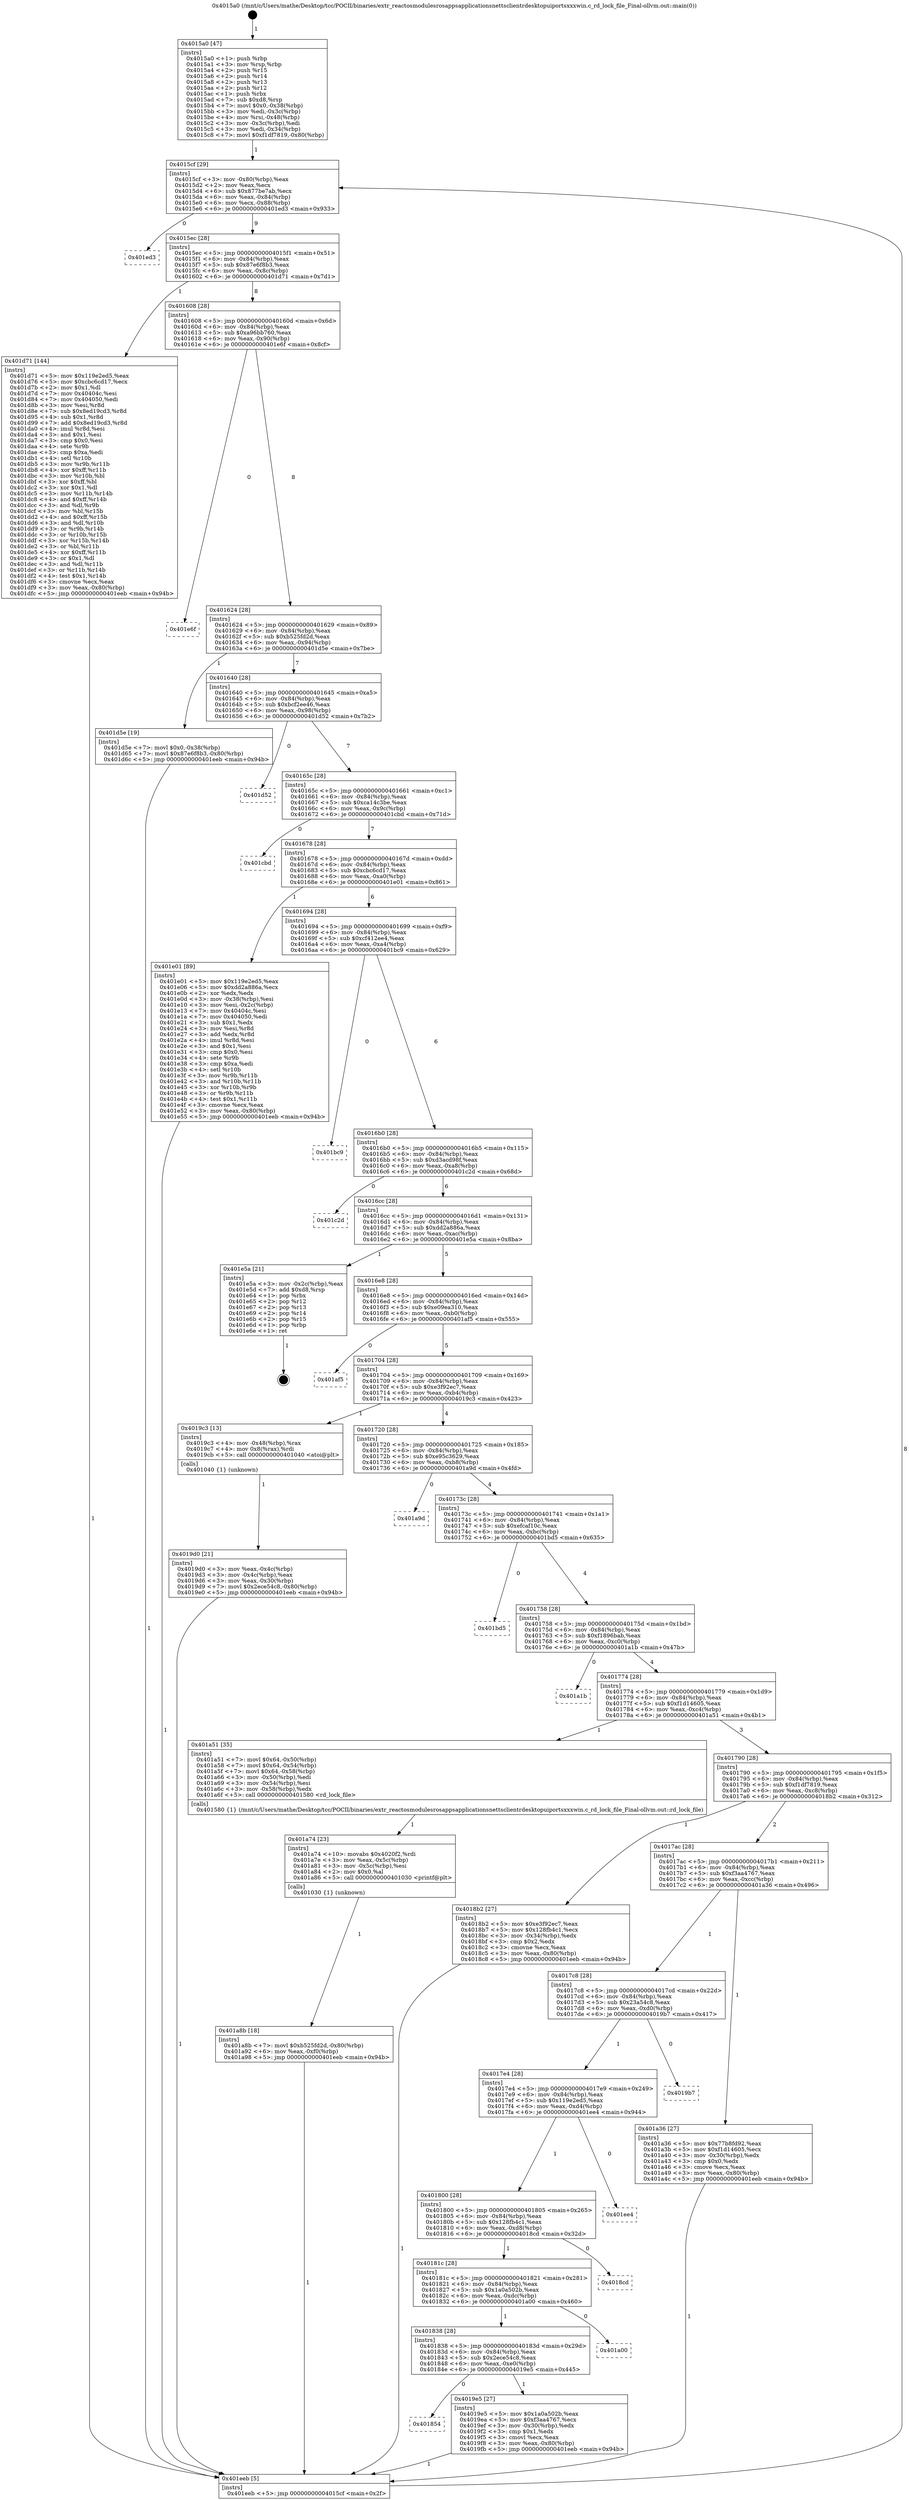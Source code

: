 digraph "0x4015a0" {
  label = "0x4015a0 (/mnt/c/Users/mathe/Desktop/tcc/POCII/binaries/extr_reactosmodulesrosappsapplicationsnettsclientrdesktopuiportsxxxwin.c_rd_lock_file_Final-ollvm.out::main(0))"
  labelloc = "t"
  node[shape=record]

  Entry [label="",width=0.3,height=0.3,shape=circle,fillcolor=black,style=filled]
  "0x4015cf" [label="{
     0x4015cf [29]\l
     | [instrs]\l
     &nbsp;&nbsp;0x4015cf \<+3\>: mov -0x80(%rbp),%eax\l
     &nbsp;&nbsp;0x4015d2 \<+2\>: mov %eax,%ecx\l
     &nbsp;&nbsp;0x4015d4 \<+6\>: sub $0x877be7ab,%ecx\l
     &nbsp;&nbsp;0x4015da \<+6\>: mov %eax,-0x84(%rbp)\l
     &nbsp;&nbsp;0x4015e0 \<+6\>: mov %ecx,-0x88(%rbp)\l
     &nbsp;&nbsp;0x4015e6 \<+6\>: je 0000000000401ed3 \<main+0x933\>\l
  }"]
  "0x401ed3" [label="{
     0x401ed3\l
  }", style=dashed]
  "0x4015ec" [label="{
     0x4015ec [28]\l
     | [instrs]\l
     &nbsp;&nbsp;0x4015ec \<+5\>: jmp 00000000004015f1 \<main+0x51\>\l
     &nbsp;&nbsp;0x4015f1 \<+6\>: mov -0x84(%rbp),%eax\l
     &nbsp;&nbsp;0x4015f7 \<+5\>: sub $0x87e6f8b3,%eax\l
     &nbsp;&nbsp;0x4015fc \<+6\>: mov %eax,-0x8c(%rbp)\l
     &nbsp;&nbsp;0x401602 \<+6\>: je 0000000000401d71 \<main+0x7d1\>\l
  }"]
  Exit [label="",width=0.3,height=0.3,shape=circle,fillcolor=black,style=filled,peripheries=2]
  "0x401d71" [label="{
     0x401d71 [144]\l
     | [instrs]\l
     &nbsp;&nbsp;0x401d71 \<+5\>: mov $0x119e2ed5,%eax\l
     &nbsp;&nbsp;0x401d76 \<+5\>: mov $0xcbc6cd17,%ecx\l
     &nbsp;&nbsp;0x401d7b \<+2\>: mov $0x1,%dl\l
     &nbsp;&nbsp;0x401d7d \<+7\>: mov 0x40404c,%esi\l
     &nbsp;&nbsp;0x401d84 \<+7\>: mov 0x404050,%edi\l
     &nbsp;&nbsp;0x401d8b \<+3\>: mov %esi,%r8d\l
     &nbsp;&nbsp;0x401d8e \<+7\>: sub $0x8ed19cd3,%r8d\l
     &nbsp;&nbsp;0x401d95 \<+4\>: sub $0x1,%r8d\l
     &nbsp;&nbsp;0x401d99 \<+7\>: add $0x8ed19cd3,%r8d\l
     &nbsp;&nbsp;0x401da0 \<+4\>: imul %r8d,%esi\l
     &nbsp;&nbsp;0x401da4 \<+3\>: and $0x1,%esi\l
     &nbsp;&nbsp;0x401da7 \<+3\>: cmp $0x0,%esi\l
     &nbsp;&nbsp;0x401daa \<+4\>: sete %r9b\l
     &nbsp;&nbsp;0x401dae \<+3\>: cmp $0xa,%edi\l
     &nbsp;&nbsp;0x401db1 \<+4\>: setl %r10b\l
     &nbsp;&nbsp;0x401db5 \<+3\>: mov %r9b,%r11b\l
     &nbsp;&nbsp;0x401db8 \<+4\>: xor $0xff,%r11b\l
     &nbsp;&nbsp;0x401dbc \<+3\>: mov %r10b,%bl\l
     &nbsp;&nbsp;0x401dbf \<+3\>: xor $0xff,%bl\l
     &nbsp;&nbsp;0x401dc2 \<+3\>: xor $0x1,%dl\l
     &nbsp;&nbsp;0x401dc5 \<+3\>: mov %r11b,%r14b\l
     &nbsp;&nbsp;0x401dc8 \<+4\>: and $0xff,%r14b\l
     &nbsp;&nbsp;0x401dcc \<+3\>: and %dl,%r9b\l
     &nbsp;&nbsp;0x401dcf \<+3\>: mov %bl,%r15b\l
     &nbsp;&nbsp;0x401dd2 \<+4\>: and $0xff,%r15b\l
     &nbsp;&nbsp;0x401dd6 \<+3\>: and %dl,%r10b\l
     &nbsp;&nbsp;0x401dd9 \<+3\>: or %r9b,%r14b\l
     &nbsp;&nbsp;0x401ddc \<+3\>: or %r10b,%r15b\l
     &nbsp;&nbsp;0x401ddf \<+3\>: xor %r15b,%r14b\l
     &nbsp;&nbsp;0x401de2 \<+3\>: or %bl,%r11b\l
     &nbsp;&nbsp;0x401de5 \<+4\>: xor $0xff,%r11b\l
     &nbsp;&nbsp;0x401de9 \<+3\>: or $0x1,%dl\l
     &nbsp;&nbsp;0x401dec \<+3\>: and %dl,%r11b\l
     &nbsp;&nbsp;0x401def \<+3\>: or %r11b,%r14b\l
     &nbsp;&nbsp;0x401df2 \<+4\>: test $0x1,%r14b\l
     &nbsp;&nbsp;0x401df6 \<+3\>: cmovne %ecx,%eax\l
     &nbsp;&nbsp;0x401df9 \<+3\>: mov %eax,-0x80(%rbp)\l
     &nbsp;&nbsp;0x401dfc \<+5\>: jmp 0000000000401eeb \<main+0x94b\>\l
  }"]
  "0x401608" [label="{
     0x401608 [28]\l
     | [instrs]\l
     &nbsp;&nbsp;0x401608 \<+5\>: jmp 000000000040160d \<main+0x6d\>\l
     &nbsp;&nbsp;0x40160d \<+6\>: mov -0x84(%rbp),%eax\l
     &nbsp;&nbsp;0x401613 \<+5\>: sub $0xa96bb760,%eax\l
     &nbsp;&nbsp;0x401618 \<+6\>: mov %eax,-0x90(%rbp)\l
     &nbsp;&nbsp;0x40161e \<+6\>: je 0000000000401e6f \<main+0x8cf\>\l
  }"]
  "0x401a8b" [label="{
     0x401a8b [18]\l
     | [instrs]\l
     &nbsp;&nbsp;0x401a8b \<+7\>: movl $0xb525fd2d,-0x80(%rbp)\l
     &nbsp;&nbsp;0x401a92 \<+6\>: mov %eax,-0xf0(%rbp)\l
     &nbsp;&nbsp;0x401a98 \<+5\>: jmp 0000000000401eeb \<main+0x94b\>\l
  }"]
  "0x401e6f" [label="{
     0x401e6f\l
  }", style=dashed]
  "0x401624" [label="{
     0x401624 [28]\l
     | [instrs]\l
     &nbsp;&nbsp;0x401624 \<+5\>: jmp 0000000000401629 \<main+0x89\>\l
     &nbsp;&nbsp;0x401629 \<+6\>: mov -0x84(%rbp),%eax\l
     &nbsp;&nbsp;0x40162f \<+5\>: sub $0xb525fd2d,%eax\l
     &nbsp;&nbsp;0x401634 \<+6\>: mov %eax,-0x94(%rbp)\l
     &nbsp;&nbsp;0x40163a \<+6\>: je 0000000000401d5e \<main+0x7be\>\l
  }"]
  "0x401a74" [label="{
     0x401a74 [23]\l
     | [instrs]\l
     &nbsp;&nbsp;0x401a74 \<+10\>: movabs $0x4020f2,%rdi\l
     &nbsp;&nbsp;0x401a7e \<+3\>: mov %eax,-0x5c(%rbp)\l
     &nbsp;&nbsp;0x401a81 \<+3\>: mov -0x5c(%rbp),%esi\l
     &nbsp;&nbsp;0x401a84 \<+2\>: mov $0x0,%al\l
     &nbsp;&nbsp;0x401a86 \<+5\>: call 0000000000401030 \<printf@plt\>\l
     | [calls]\l
     &nbsp;&nbsp;0x401030 \{1\} (unknown)\l
  }"]
  "0x401d5e" [label="{
     0x401d5e [19]\l
     | [instrs]\l
     &nbsp;&nbsp;0x401d5e \<+7\>: movl $0x0,-0x38(%rbp)\l
     &nbsp;&nbsp;0x401d65 \<+7\>: movl $0x87e6f8b3,-0x80(%rbp)\l
     &nbsp;&nbsp;0x401d6c \<+5\>: jmp 0000000000401eeb \<main+0x94b\>\l
  }"]
  "0x401640" [label="{
     0x401640 [28]\l
     | [instrs]\l
     &nbsp;&nbsp;0x401640 \<+5\>: jmp 0000000000401645 \<main+0xa5\>\l
     &nbsp;&nbsp;0x401645 \<+6\>: mov -0x84(%rbp),%eax\l
     &nbsp;&nbsp;0x40164b \<+5\>: sub $0xbcf2ee46,%eax\l
     &nbsp;&nbsp;0x401650 \<+6\>: mov %eax,-0x98(%rbp)\l
     &nbsp;&nbsp;0x401656 \<+6\>: je 0000000000401d52 \<main+0x7b2\>\l
  }"]
  "0x401854" [label="{
     0x401854\l
  }", style=dashed]
  "0x401d52" [label="{
     0x401d52\l
  }", style=dashed]
  "0x40165c" [label="{
     0x40165c [28]\l
     | [instrs]\l
     &nbsp;&nbsp;0x40165c \<+5\>: jmp 0000000000401661 \<main+0xc1\>\l
     &nbsp;&nbsp;0x401661 \<+6\>: mov -0x84(%rbp),%eax\l
     &nbsp;&nbsp;0x401667 \<+5\>: sub $0xca14c3be,%eax\l
     &nbsp;&nbsp;0x40166c \<+6\>: mov %eax,-0x9c(%rbp)\l
     &nbsp;&nbsp;0x401672 \<+6\>: je 0000000000401cbd \<main+0x71d\>\l
  }"]
  "0x4019e5" [label="{
     0x4019e5 [27]\l
     | [instrs]\l
     &nbsp;&nbsp;0x4019e5 \<+5\>: mov $0x1a0a502b,%eax\l
     &nbsp;&nbsp;0x4019ea \<+5\>: mov $0xf3aa4767,%ecx\l
     &nbsp;&nbsp;0x4019ef \<+3\>: mov -0x30(%rbp),%edx\l
     &nbsp;&nbsp;0x4019f2 \<+3\>: cmp $0x1,%edx\l
     &nbsp;&nbsp;0x4019f5 \<+3\>: cmovl %ecx,%eax\l
     &nbsp;&nbsp;0x4019f8 \<+3\>: mov %eax,-0x80(%rbp)\l
     &nbsp;&nbsp;0x4019fb \<+5\>: jmp 0000000000401eeb \<main+0x94b\>\l
  }"]
  "0x401cbd" [label="{
     0x401cbd\l
  }", style=dashed]
  "0x401678" [label="{
     0x401678 [28]\l
     | [instrs]\l
     &nbsp;&nbsp;0x401678 \<+5\>: jmp 000000000040167d \<main+0xdd\>\l
     &nbsp;&nbsp;0x40167d \<+6\>: mov -0x84(%rbp),%eax\l
     &nbsp;&nbsp;0x401683 \<+5\>: sub $0xcbc6cd17,%eax\l
     &nbsp;&nbsp;0x401688 \<+6\>: mov %eax,-0xa0(%rbp)\l
     &nbsp;&nbsp;0x40168e \<+6\>: je 0000000000401e01 \<main+0x861\>\l
  }"]
  "0x401838" [label="{
     0x401838 [28]\l
     | [instrs]\l
     &nbsp;&nbsp;0x401838 \<+5\>: jmp 000000000040183d \<main+0x29d\>\l
     &nbsp;&nbsp;0x40183d \<+6\>: mov -0x84(%rbp),%eax\l
     &nbsp;&nbsp;0x401843 \<+5\>: sub $0x2ece54c8,%eax\l
     &nbsp;&nbsp;0x401848 \<+6\>: mov %eax,-0xe0(%rbp)\l
     &nbsp;&nbsp;0x40184e \<+6\>: je 00000000004019e5 \<main+0x445\>\l
  }"]
  "0x401e01" [label="{
     0x401e01 [89]\l
     | [instrs]\l
     &nbsp;&nbsp;0x401e01 \<+5\>: mov $0x119e2ed5,%eax\l
     &nbsp;&nbsp;0x401e06 \<+5\>: mov $0xdd2a886a,%ecx\l
     &nbsp;&nbsp;0x401e0b \<+2\>: xor %edx,%edx\l
     &nbsp;&nbsp;0x401e0d \<+3\>: mov -0x38(%rbp),%esi\l
     &nbsp;&nbsp;0x401e10 \<+3\>: mov %esi,-0x2c(%rbp)\l
     &nbsp;&nbsp;0x401e13 \<+7\>: mov 0x40404c,%esi\l
     &nbsp;&nbsp;0x401e1a \<+7\>: mov 0x404050,%edi\l
     &nbsp;&nbsp;0x401e21 \<+3\>: sub $0x1,%edx\l
     &nbsp;&nbsp;0x401e24 \<+3\>: mov %esi,%r8d\l
     &nbsp;&nbsp;0x401e27 \<+3\>: add %edx,%r8d\l
     &nbsp;&nbsp;0x401e2a \<+4\>: imul %r8d,%esi\l
     &nbsp;&nbsp;0x401e2e \<+3\>: and $0x1,%esi\l
     &nbsp;&nbsp;0x401e31 \<+3\>: cmp $0x0,%esi\l
     &nbsp;&nbsp;0x401e34 \<+4\>: sete %r9b\l
     &nbsp;&nbsp;0x401e38 \<+3\>: cmp $0xa,%edi\l
     &nbsp;&nbsp;0x401e3b \<+4\>: setl %r10b\l
     &nbsp;&nbsp;0x401e3f \<+3\>: mov %r9b,%r11b\l
     &nbsp;&nbsp;0x401e42 \<+3\>: and %r10b,%r11b\l
     &nbsp;&nbsp;0x401e45 \<+3\>: xor %r10b,%r9b\l
     &nbsp;&nbsp;0x401e48 \<+3\>: or %r9b,%r11b\l
     &nbsp;&nbsp;0x401e4b \<+4\>: test $0x1,%r11b\l
     &nbsp;&nbsp;0x401e4f \<+3\>: cmovne %ecx,%eax\l
     &nbsp;&nbsp;0x401e52 \<+3\>: mov %eax,-0x80(%rbp)\l
     &nbsp;&nbsp;0x401e55 \<+5\>: jmp 0000000000401eeb \<main+0x94b\>\l
  }"]
  "0x401694" [label="{
     0x401694 [28]\l
     | [instrs]\l
     &nbsp;&nbsp;0x401694 \<+5\>: jmp 0000000000401699 \<main+0xf9\>\l
     &nbsp;&nbsp;0x401699 \<+6\>: mov -0x84(%rbp),%eax\l
     &nbsp;&nbsp;0x40169f \<+5\>: sub $0xcf412ee4,%eax\l
     &nbsp;&nbsp;0x4016a4 \<+6\>: mov %eax,-0xa4(%rbp)\l
     &nbsp;&nbsp;0x4016aa \<+6\>: je 0000000000401bc9 \<main+0x629\>\l
  }"]
  "0x401a00" [label="{
     0x401a00\l
  }", style=dashed]
  "0x401bc9" [label="{
     0x401bc9\l
  }", style=dashed]
  "0x4016b0" [label="{
     0x4016b0 [28]\l
     | [instrs]\l
     &nbsp;&nbsp;0x4016b0 \<+5\>: jmp 00000000004016b5 \<main+0x115\>\l
     &nbsp;&nbsp;0x4016b5 \<+6\>: mov -0x84(%rbp),%eax\l
     &nbsp;&nbsp;0x4016bb \<+5\>: sub $0xd3acd98f,%eax\l
     &nbsp;&nbsp;0x4016c0 \<+6\>: mov %eax,-0xa8(%rbp)\l
     &nbsp;&nbsp;0x4016c6 \<+6\>: je 0000000000401c2d \<main+0x68d\>\l
  }"]
  "0x40181c" [label="{
     0x40181c [28]\l
     | [instrs]\l
     &nbsp;&nbsp;0x40181c \<+5\>: jmp 0000000000401821 \<main+0x281\>\l
     &nbsp;&nbsp;0x401821 \<+6\>: mov -0x84(%rbp),%eax\l
     &nbsp;&nbsp;0x401827 \<+5\>: sub $0x1a0a502b,%eax\l
     &nbsp;&nbsp;0x40182c \<+6\>: mov %eax,-0xdc(%rbp)\l
     &nbsp;&nbsp;0x401832 \<+6\>: je 0000000000401a00 \<main+0x460\>\l
  }"]
  "0x401c2d" [label="{
     0x401c2d\l
  }", style=dashed]
  "0x4016cc" [label="{
     0x4016cc [28]\l
     | [instrs]\l
     &nbsp;&nbsp;0x4016cc \<+5\>: jmp 00000000004016d1 \<main+0x131\>\l
     &nbsp;&nbsp;0x4016d1 \<+6\>: mov -0x84(%rbp),%eax\l
     &nbsp;&nbsp;0x4016d7 \<+5\>: sub $0xdd2a886a,%eax\l
     &nbsp;&nbsp;0x4016dc \<+6\>: mov %eax,-0xac(%rbp)\l
     &nbsp;&nbsp;0x4016e2 \<+6\>: je 0000000000401e5a \<main+0x8ba\>\l
  }"]
  "0x4018cd" [label="{
     0x4018cd\l
  }", style=dashed]
  "0x401e5a" [label="{
     0x401e5a [21]\l
     | [instrs]\l
     &nbsp;&nbsp;0x401e5a \<+3\>: mov -0x2c(%rbp),%eax\l
     &nbsp;&nbsp;0x401e5d \<+7\>: add $0xd8,%rsp\l
     &nbsp;&nbsp;0x401e64 \<+1\>: pop %rbx\l
     &nbsp;&nbsp;0x401e65 \<+2\>: pop %r12\l
     &nbsp;&nbsp;0x401e67 \<+2\>: pop %r13\l
     &nbsp;&nbsp;0x401e69 \<+2\>: pop %r14\l
     &nbsp;&nbsp;0x401e6b \<+2\>: pop %r15\l
     &nbsp;&nbsp;0x401e6d \<+1\>: pop %rbp\l
     &nbsp;&nbsp;0x401e6e \<+1\>: ret\l
  }"]
  "0x4016e8" [label="{
     0x4016e8 [28]\l
     | [instrs]\l
     &nbsp;&nbsp;0x4016e8 \<+5\>: jmp 00000000004016ed \<main+0x14d\>\l
     &nbsp;&nbsp;0x4016ed \<+6\>: mov -0x84(%rbp),%eax\l
     &nbsp;&nbsp;0x4016f3 \<+5\>: sub $0xe09ea310,%eax\l
     &nbsp;&nbsp;0x4016f8 \<+6\>: mov %eax,-0xb0(%rbp)\l
     &nbsp;&nbsp;0x4016fe \<+6\>: je 0000000000401af5 \<main+0x555\>\l
  }"]
  "0x401800" [label="{
     0x401800 [28]\l
     | [instrs]\l
     &nbsp;&nbsp;0x401800 \<+5\>: jmp 0000000000401805 \<main+0x265\>\l
     &nbsp;&nbsp;0x401805 \<+6\>: mov -0x84(%rbp),%eax\l
     &nbsp;&nbsp;0x40180b \<+5\>: sub $0x128fb4c1,%eax\l
     &nbsp;&nbsp;0x401810 \<+6\>: mov %eax,-0xd8(%rbp)\l
     &nbsp;&nbsp;0x401816 \<+6\>: je 00000000004018cd \<main+0x32d\>\l
  }"]
  "0x401af5" [label="{
     0x401af5\l
  }", style=dashed]
  "0x401704" [label="{
     0x401704 [28]\l
     | [instrs]\l
     &nbsp;&nbsp;0x401704 \<+5\>: jmp 0000000000401709 \<main+0x169\>\l
     &nbsp;&nbsp;0x401709 \<+6\>: mov -0x84(%rbp),%eax\l
     &nbsp;&nbsp;0x40170f \<+5\>: sub $0xe3f92ec7,%eax\l
     &nbsp;&nbsp;0x401714 \<+6\>: mov %eax,-0xb4(%rbp)\l
     &nbsp;&nbsp;0x40171a \<+6\>: je 00000000004019c3 \<main+0x423\>\l
  }"]
  "0x401ee4" [label="{
     0x401ee4\l
  }", style=dashed]
  "0x4019c3" [label="{
     0x4019c3 [13]\l
     | [instrs]\l
     &nbsp;&nbsp;0x4019c3 \<+4\>: mov -0x48(%rbp),%rax\l
     &nbsp;&nbsp;0x4019c7 \<+4\>: mov 0x8(%rax),%rdi\l
     &nbsp;&nbsp;0x4019cb \<+5\>: call 0000000000401040 \<atoi@plt\>\l
     | [calls]\l
     &nbsp;&nbsp;0x401040 \{1\} (unknown)\l
  }"]
  "0x401720" [label="{
     0x401720 [28]\l
     | [instrs]\l
     &nbsp;&nbsp;0x401720 \<+5\>: jmp 0000000000401725 \<main+0x185\>\l
     &nbsp;&nbsp;0x401725 \<+6\>: mov -0x84(%rbp),%eax\l
     &nbsp;&nbsp;0x40172b \<+5\>: sub $0xe95c3629,%eax\l
     &nbsp;&nbsp;0x401730 \<+6\>: mov %eax,-0xb8(%rbp)\l
     &nbsp;&nbsp;0x401736 \<+6\>: je 0000000000401a9d \<main+0x4fd\>\l
  }"]
  "0x4017e4" [label="{
     0x4017e4 [28]\l
     | [instrs]\l
     &nbsp;&nbsp;0x4017e4 \<+5\>: jmp 00000000004017e9 \<main+0x249\>\l
     &nbsp;&nbsp;0x4017e9 \<+6\>: mov -0x84(%rbp),%eax\l
     &nbsp;&nbsp;0x4017ef \<+5\>: sub $0x119e2ed5,%eax\l
     &nbsp;&nbsp;0x4017f4 \<+6\>: mov %eax,-0xd4(%rbp)\l
     &nbsp;&nbsp;0x4017fa \<+6\>: je 0000000000401ee4 \<main+0x944\>\l
  }"]
  "0x401a9d" [label="{
     0x401a9d\l
  }", style=dashed]
  "0x40173c" [label="{
     0x40173c [28]\l
     | [instrs]\l
     &nbsp;&nbsp;0x40173c \<+5\>: jmp 0000000000401741 \<main+0x1a1\>\l
     &nbsp;&nbsp;0x401741 \<+6\>: mov -0x84(%rbp),%eax\l
     &nbsp;&nbsp;0x401747 \<+5\>: sub $0xefcaf10c,%eax\l
     &nbsp;&nbsp;0x40174c \<+6\>: mov %eax,-0xbc(%rbp)\l
     &nbsp;&nbsp;0x401752 \<+6\>: je 0000000000401bd5 \<main+0x635\>\l
  }"]
  "0x4019b7" [label="{
     0x4019b7\l
  }", style=dashed]
  "0x401bd5" [label="{
     0x401bd5\l
  }", style=dashed]
  "0x401758" [label="{
     0x401758 [28]\l
     | [instrs]\l
     &nbsp;&nbsp;0x401758 \<+5\>: jmp 000000000040175d \<main+0x1bd\>\l
     &nbsp;&nbsp;0x40175d \<+6\>: mov -0x84(%rbp),%eax\l
     &nbsp;&nbsp;0x401763 \<+5\>: sub $0xf1896bab,%eax\l
     &nbsp;&nbsp;0x401768 \<+6\>: mov %eax,-0xc0(%rbp)\l
     &nbsp;&nbsp;0x40176e \<+6\>: je 0000000000401a1b \<main+0x47b\>\l
  }"]
  "0x4017c8" [label="{
     0x4017c8 [28]\l
     | [instrs]\l
     &nbsp;&nbsp;0x4017c8 \<+5\>: jmp 00000000004017cd \<main+0x22d\>\l
     &nbsp;&nbsp;0x4017cd \<+6\>: mov -0x84(%rbp),%eax\l
     &nbsp;&nbsp;0x4017d3 \<+5\>: sub $0x23a54c8,%eax\l
     &nbsp;&nbsp;0x4017d8 \<+6\>: mov %eax,-0xd0(%rbp)\l
     &nbsp;&nbsp;0x4017de \<+6\>: je 00000000004019b7 \<main+0x417\>\l
  }"]
  "0x401a1b" [label="{
     0x401a1b\l
  }", style=dashed]
  "0x401774" [label="{
     0x401774 [28]\l
     | [instrs]\l
     &nbsp;&nbsp;0x401774 \<+5\>: jmp 0000000000401779 \<main+0x1d9\>\l
     &nbsp;&nbsp;0x401779 \<+6\>: mov -0x84(%rbp),%eax\l
     &nbsp;&nbsp;0x40177f \<+5\>: sub $0xf1d14605,%eax\l
     &nbsp;&nbsp;0x401784 \<+6\>: mov %eax,-0xc4(%rbp)\l
     &nbsp;&nbsp;0x40178a \<+6\>: je 0000000000401a51 \<main+0x4b1\>\l
  }"]
  "0x401a36" [label="{
     0x401a36 [27]\l
     | [instrs]\l
     &nbsp;&nbsp;0x401a36 \<+5\>: mov $0x77b8fd92,%eax\l
     &nbsp;&nbsp;0x401a3b \<+5\>: mov $0xf1d14605,%ecx\l
     &nbsp;&nbsp;0x401a40 \<+3\>: mov -0x30(%rbp),%edx\l
     &nbsp;&nbsp;0x401a43 \<+3\>: cmp $0x0,%edx\l
     &nbsp;&nbsp;0x401a46 \<+3\>: cmove %ecx,%eax\l
     &nbsp;&nbsp;0x401a49 \<+3\>: mov %eax,-0x80(%rbp)\l
     &nbsp;&nbsp;0x401a4c \<+5\>: jmp 0000000000401eeb \<main+0x94b\>\l
  }"]
  "0x401a51" [label="{
     0x401a51 [35]\l
     | [instrs]\l
     &nbsp;&nbsp;0x401a51 \<+7\>: movl $0x64,-0x50(%rbp)\l
     &nbsp;&nbsp;0x401a58 \<+7\>: movl $0x64,-0x54(%rbp)\l
     &nbsp;&nbsp;0x401a5f \<+7\>: movl $0x64,-0x58(%rbp)\l
     &nbsp;&nbsp;0x401a66 \<+3\>: mov -0x50(%rbp),%edi\l
     &nbsp;&nbsp;0x401a69 \<+3\>: mov -0x54(%rbp),%esi\l
     &nbsp;&nbsp;0x401a6c \<+3\>: mov -0x58(%rbp),%edx\l
     &nbsp;&nbsp;0x401a6f \<+5\>: call 0000000000401580 \<rd_lock_file\>\l
     | [calls]\l
     &nbsp;&nbsp;0x401580 \{1\} (/mnt/c/Users/mathe/Desktop/tcc/POCII/binaries/extr_reactosmodulesrosappsapplicationsnettsclientrdesktopuiportsxxxwin.c_rd_lock_file_Final-ollvm.out::rd_lock_file)\l
  }"]
  "0x401790" [label="{
     0x401790 [28]\l
     | [instrs]\l
     &nbsp;&nbsp;0x401790 \<+5\>: jmp 0000000000401795 \<main+0x1f5\>\l
     &nbsp;&nbsp;0x401795 \<+6\>: mov -0x84(%rbp),%eax\l
     &nbsp;&nbsp;0x40179b \<+5\>: sub $0xf1df7819,%eax\l
     &nbsp;&nbsp;0x4017a0 \<+6\>: mov %eax,-0xc8(%rbp)\l
     &nbsp;&nbsp;0x4017a6 \<+6\>: je 00000000004018b2 \<main+0x312\>\l
  }"]
  "0x4019d0" [label="{
     0x4019d0 [21]\l
     | [instrs]\l
     &nbsp;&nbsp;0x4019d0 \<+3\>: mov %eax,-0x4c(%rbp)\l
     &nbsp;&nbsp;0x4019d3 \<+3\>: mov -0x4c(%rbp),%eax\l
     &nbsp;&nbsp;0x4019d6 \<+3\>: mov %eax,-0x30(%rbp)\l
     &nbsp;&nbsp;0x4019d9 \<+7\>: movl $0x2ece54c8,-0x80(%rbp)\l
     &nbsp;&nbsp;0x4019e0 \<+5\>: jmp 0000000000401eeb \<main+0x94b\>\l
  }"]
  "0x4018b2" [label="{
     0x4018b2 [27]\l
     | [instrs]\l
     &nbsp;&nbsp;0x4018b2 \<+5\>: mov $0xe3f92ec7,%eax\l
     &nbsp;&nbsp;0x4018b7 \<+5\>: mov $0x128fb4c1,%ecx\l
     &nbsp;&nbsp;0x4018bc \<+3\>: mov -0x34(%rbp),%edx\l
     &nbsp;&nbsp;0x4018bf \<+3\>: cmp $0x2,%edx\l
     &nbsp;&nbsp;0x4018c2 \<+3\>: cmovne %ecx,%eax\l
     &nbsp;&nbsp;0x4018c5 \<+3\>: mov %eax,-0x80(%rbp)\l
     &nbsp;&nbsp;0x4018c8 \<+5\>: jmp 0000000000401eeb \<main+0x94b\>\l
  }"]
  "0x4017ac" [label="{
     0x4017ac [28]\l
     | [instrs]\l
     &nbsp;&nbsp;0x4017ac \<+5\>: jmp 00000000004017b1 \<main+0x211\>\l
     &nbsp;&nbsp;0x4017b1 \<+6\>: mov -0x84(%rbp),%eax\l
     &nbsp;&nbsp;0x4017b7 \<+5\>: sub $0xf3aa4767,%eax\l
     &nbsp;&nbsp;0x4017bc \<+6\>: mov %eax,-0xcc(%rbp)\l
     &nbsp;&nbsp;0x4017c2 \<+6\>: je 0000000000401a36 \<main+0x496\>\l
  }"]
  "0x401eeb" [label="{
     0x401eeb [5]\l
     | [instrs]\l
     &nbsp;&nbsp;0x401eeb \<+5\>: jmp 00000000004015cf \<main+0x2f\>\l
  }"]
  "0x4015a0" [label="{
     0x4015a0 [47]\l
     | [instrs]\l
     &nbsp;&nbsp;0x4015a0 \<+1\>: push %rbp\l
     &nbsp;&nbsp;0x4015a1 \<+3\>: mov %rsp,%rbp\l
     &nbsp;&nbsp;0x4015a4 \<+2\>: push %r15\l
     &nbsp;&nbsp;0x4015a6 \<+2\>: push %r14\l
     &nbsp;&nbsp;0x4015a8 \<+2\>: push %r13\l
     &nbsp;&nbsp;0x4015aa \<+2\>: push %r12\l
     &nbsp;&nbsp;0x4015ac \<+1\>: push %rbx\l
     &nbsp;&nbsp;0x4015ad \<+7\>: sub $0xd8,%rsp\l
     &nbsp;&nbsp;0x4015b4 \<+7\>: movl $0x0,-0x38(%rbp)\l
     &nbsp;&nbsp;0x4015bb \<+3\>: mov %edi,-0x3c(%rbp)\l
     &nbsp;&nbsp;0x4015be \<+4\>: mov %rsi,-0x48(%rbp)\l
     &nbsp;&nbsp;0x4015c2 \<+3\>: mov -0x3c(%rbp),%edi\l
     &nbsp;&nbsp;0x4015c5 \<+3\>: mov %edi,-0x34(%rbp)\l
     &nbsp;&nbsp;0x4015c8 \<+7\>: movl $0xf1df7819,-0x80(%rbp)\l
  }"]
  Entry -> "0x4015a0" [label=" 1"]
  "0x4015cf" -> "0x401ed3" [label=" 0"]
  "0x4015cf" -> "0x4015ec" [label=" 9"]
  "0x401e5a" -> Exit [label=" 1"]
  "0x4015ec" -> "0x401d71" [label=" 1"]
  "0x4015ec" -> "0x401608" [label=" 8"]
  "0x401e01" -> "0x401eeb" [label=" 1"]
  "0x401608" -> "0x401e6f" [label=" 0"]
  "0x401608" -> "0x401624" [label=" 8"]
  "0x401d71" -> "0x401eeb" [label=" 1"]
  "0x401624" -> "0x401d5e" [label=" 1"]
  "0x401624" -> "0x401640" [label=" 7"]
  "0x401d5e" -> "0x401eeb" [label=" 1"]
  "0x401640" -> "0x401d52" [label=" 0"]
  "0x401640" -> "0x40165c" [label=" 7"]
  "0x401a8b" -> "0x401eeb" [label=" 1"]
  "0x40165c" -> "0x401cbd" [label=" 0"]
  "0x40165c" -> "0x401678" [label=" 7"]
  "0x401a74" -> "0x401a8b" [label=" 1"]
  "0x401678" -> "0x401e01" [label=" 1"]
  "0x401678" -> "0x401694" [label=" 6"]
  "0x401a36" -> "0x401eeb" [label=" 1"]
  "0x401694" -> "0x401bc9" [label=" 0"]
  "0x401694" -> "0x4016b0" [label=" 6"]
  "0x4019e5" -> "0x401eeb" [label=" 1"]
  "0x4016b0" -> "0x401c2d" [label=" 0"]
  "0x4016b0" -> "0x4016cc" [label=" 6"]
  "0x401838" -> "0x4019e5" [label=" 1"]
  "0x4016cc" -> "0x401e5a" [label=" 1"]
  "0x4016cc" -> "0x4016e8" [label=" 5"]
  "0x401a51" -> "0x401a74" [label=" 1"]
  "0x4016e8" -> "0x401af5" [label=" 0"]
  "0x4016e8" -> "0x401704" [label=" 5"]
  "0x40181c" -> "0x401a00" [label=" 0"]
  "0x401704" -> "0x4019c3" [label=" 1"]
  "0x401704" -> "0x401720" [label=" 4"]
  "0x401838" -> "0x401854" [label=" 0"]
  "0x401720" -> "0x401a9d" [label=" 0"]
  "0x401720" -> "0x40173c" [label=" 4"]
  "0x401800" -> "0x4018cd" [label=" 0"]
  "0x40173c" -> "0x401bd5" [label=" 0"]
  "0x40173c" -> "0x401758" [label=" 4"]
  "0x40181c" -> "0x401838" [label=" 1"]
  "0x401758" -> "0x401a1b" [label=" 0"]
  "0x401758" -> "0x401774" [label=" 4"]
  "0x4017e4" -> "0x401ee4" [label=" 0"]
  "0x401774" -> "0x401a51" [label=" 1"]
  "0x401774" -> "0x401790" [label=" 3"]
  "0x401800" -> "0x40181c" [label=" 1"]
  "0x401790" -> "0x4018b2" [label=" 1"]
  "0x401790" -> "0x4017ac" [label=" 2"]
  "0x4018b2" -> "0x401eeb" [label=" 1"]
  "0x4015a0" -> "0x4015cf" [label=" 1"]
  "0x401eeb" -> "0x4015cf" [label=" 8"]
  "0x4019c3" -> "0x4019d0" [label=" 1"]
  "0x4019d0" -> "0x401eeb" [label=" 1"]
  "0x4017c8" -> "0x4017e4" [label=" 1"]
  "0x4017ac" -> "0x401a36" [label=" 1"]
  "0x4017ac" -> "0x4017c8" [label=" 1"]
  "0x4017e4" -> "0x401800" [label=" 1"]
  "0x4017c8" -> "0x4019b7" [label=" 0"]
}
